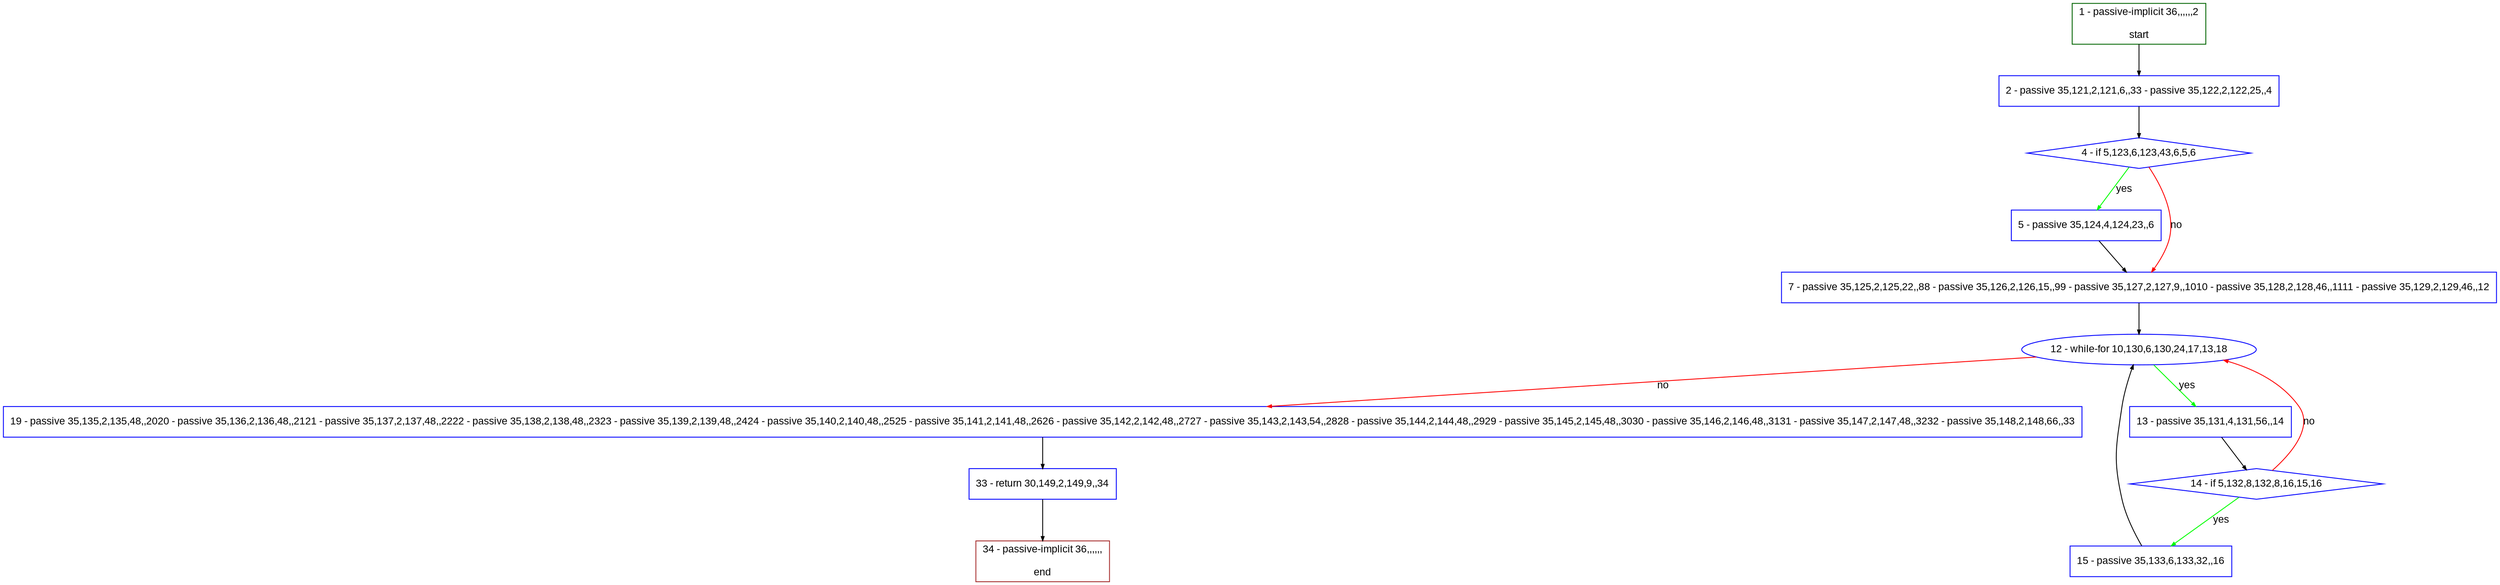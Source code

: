 digraph "" {
  graph [pack="true", label="", fontsize="12", packmode="clust", fontname="Arial", fillcolor="#FFFFCC", bgcolor="white", style="rounded,filled", compound="true"];
  node [node_initialized="no", label="", color="grey", fontsize="12", fillcolor="white", fontname="Arial", style="filled", shape="rectangle", compound="true", fixedsize="false"];
  edge [fontcolor="black", arrowhead="normal", arrowtail="none", arrowsize="0.5", ltail="", label="", color="black", fontsize="12", lhead="", fontname="Arial", dir="forward", compound="true"];
  __N1 [label="2 - passive 35,121,2,121,6,,33 - passive 35,122,2,122,25,,4", color="#0000ff", fillcolor="#ffffff", style="filled", shape="box"];
  __N2 [label="1 - passive-implicit 36,,,,,,2\n\nstart", color="#006400", fillcolor="#ffffff", style="filled", shape="box"];
  __N3 [label="4 - if 5,123,6,123,43,6,5,6", color="#0000ff", fillcolor="#ffffff", style="filled", shape="diamond"];
  __N4 [label="5 - passive 35,124,4,124,23,,6", color="#0000ff", fillcolor="#ffffff", style="filled", shape="box"];
  __N5 [label="7 - passive 35,125,2,125,22,,88 - passive 35,126,2,126,15,,99 - passive 35,127,2,127,9,,1010 - passive 35,128,2,128,46,,1111 - passive 35,129,2,129,46,,12", color="#0000ff", fillcolor="#ffffff", style="filled", shape="box"];
  __N6 [label="12 - while-for 10,130,6,130,24,17,13,18", color="#0000ff", fillcolor="#ffffff", style="filled", shape="oval"];
  __N7 [label="13 - passive 35,131,4,131,56,,14", color="#0000ff", fillcolor="#ffffff", style="filled", shape="box"];
  __N8 [label="19 - passive 35,135,2,135,48,,2020 - passive 35,136,2,136,48,,2121 - passive 35,137,2,137,48,,2222 - passive 35,138,2,138,48,,2323 - passive 35,139,2,139,48,,2424 - passive 35,140,2,140,48,,2525 - passive 35,141,2,141,48,,2626 - passive 35,142,2,142,48,,2727 - passive 35,143,2,143,54,,2828 - passive 35,144,2,144,48,,2929 - passive 35,145,2,145,48,,3030 - passive 35,146,2,146,48,,3131 - passive 35,147,2,147,48,,3232 - passive 35,148,2,148,66,,33", color="#0000ff", fillcolor="#ffffff", style="filled", shape="box"];
  __N9 [label="14 - if 5,132,8,132,8,16,15,16", color="#0000ff", fillcolor="#ffffff", style="filled", shape="diamond"];
  __N10 [label="15 - passive 35,133,6,133,32,,16", color="#0000ff", fillcolor="#ffffff", style="filled", shape="box"];
  __N11 [label="33 - return 30,149,2,149,9,,34", color="#0000ff", fillcolor="#ffffff", style="filled", shape="box"];
  __N12 [label="34 - passive-implicit 36,,,,,,\n\nend", color="#a52a2a", fillcolor="#ffffff", style="filled", shape="box"];
  __N2 -> __N1 [arrowhead="normal", arrowtail="none", color="#000000", label="", dir="forward"];
  __N1 -> __N3 [arrowhead="normal", arrowtail="none", color="#000000", label="", dir="forward"];
  __N3 -> __N4 [arrowhead="normal", arrowtail="none", color="#00ff00", label="yes", dir="forward"];
  __N3 -> __N5 [arrowhead="normal", arrowtail="none", color="#ff0000", label="no", dir="forward"];
  __N4 -> __N5 [arrowhead="normal", arrowtail="none", color="#000000", label="", dir="forward"];
  __N5 -> __N6 [arrowhead="normal", arrowtail="none", color="#000000", label="", dir="forward"];
  __N6 -> __N7 [arrowhead="normal", arrowtail="none", color="#00ff00", label="yes", dir="forward"];
  __N6 -> __N8 [arrowhead="normal", arrowtail="none", color="#ff0000", label="no", dir="forward"];
  __N7 -> __N9 [arrowhead="normal", arrowtail="none", color="#000000", label="", dir="forward"];
  __N9 -> __N6 [arrowhead="normal", arrowtail="none", color="#ff0000", label="no", dir="forward"];
  __N9 -> __N10 [arrowhead="normal", arrowtail="none", color="#00ff00", label="yes", dir="forward"];
  __N10 -> __N6 [arrowhead="normal", arrowtail="none", color="#000000", label="", dir="forward"];
  __N8 -> __N11 [arrowhead="normal", arrowtail="none", color="#000000", label="", dir="forward"];
  __N11 -> __N12 [arrowhead="normal", arrowtail="none", color="#000000", label="", dir="forward"];
}

